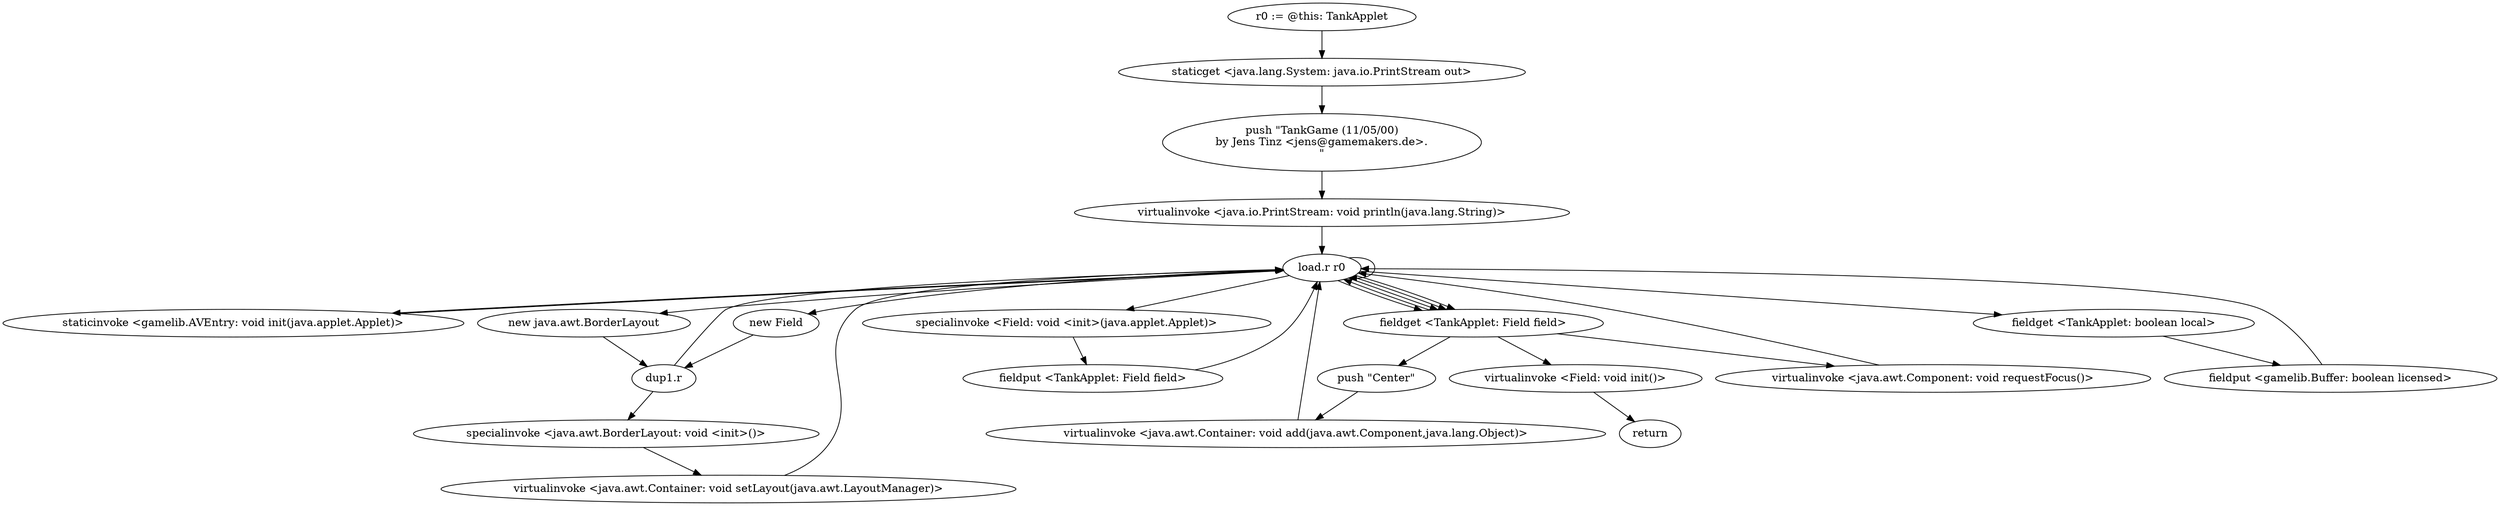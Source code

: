 digraph "" {
    "r0 := @this: TankApplet"
    "staticget <java.lang.System: java.io.PrintStream out>"
    "r0 := @this: TankApplet"->"staticget <java.lang.System: java.io.PrintStream out>";
    "push \"TankGame (11/05/00)\nby Jens Tinz <jens@gamemakers.de>.\n\""
    "staticget <java.lang.System: java.io.PrintStream out>"->"push \"TankGame (11/05/00)\nby Jens Tinz <jens@gamemakers.de>.\n\"";
    "virtualinvoke <java.io.PrintStream: void println(java.lang.String)>"
    "push \"TankGame (11/05/00)\nby Jens Tinz <jens@gamemakers.de>.\n\""->"virtualinvoke <java.io.PrintStream: void println(java.lang.String)>";
    "load.r r0"
    "virtualinvoke <java.io.PrintStream: void println(java.lang.String)>"->"load.r r0";
    "staticinvoke <gamelib.AVEntry: void init(java.applet.Applet)>"
    "load.r r0"->"staticinvoke <gamelib.AVEntry: void init(java.applet.Applet)>";
    "staticinvoke <gamelib.AVEntry: void init(java.applet.Applet)>"->"load.r r0";
    "new java.awt.BorderLayout"
    "load.r r0"->"new java.awt.BorderLayout";
    "dup1.r"
    "new java.awt.BorderLayout"->"dup1.r";
    "specialinvoke <java.awt.BorderLayout: void <init>()>"
    "dup1.r"->"specialinvoke <java.awt.BorderLayout: void <init>()>";
    "virtualinvoke <java.awt.Container: void setLayout(java.awt.LayoutManager)>"
    "specialinvoke <java.awt.BorderLayout: void <init>()>"->"virtualinvoke <java.awt.Container: void setLayout(java.awt.LayoutManager)>";
    "virtualinvoke <java.awt.Container: void setLayout(java.awt.LayoutManager)>"->"load.r r0";
    "new Field"
    "load.r r0"->"new Field";
    "new Field"->"dup1.r";
    "dup1.r"->"load.r r0";
    "specialinvoke <Field: void <init>(java.applet.Applet)>"
    "load.r r0"->"specialinvoke <Field: void <init>(java.applet.Applet)>";
    "fieldput <TankApplet: Field field>"
    "specialinvoke <Field: void <init>(java.applet.Applet)>"->"fieldput <TankApplet: Field field>";
    "fieldput <TankApplet: Field field>"->"load.r r0";
    "fieldget <TankApplet: Field field>"
    "load.r r0"->"fieldget <TankApplet: Field field>";
    "fieldget <TankApplet: Field field>"->"load.r r0";
    "fieldget <TankApplet: boolean local>"
    "load.r r0"->"fieldget <TankApplet: boolean local>";
    "fieldput <gamelib.Buffer: boolean licensed>"
    "fieldget <TankApplet: boolean local>"->"fieldput <gamelib.Buffer: boolean licensed>";
    "fieldput <gamelib.Buffer: boolean licensed>"->"load.r r0";
    "load.r r0"->"load.r r0";
    "load.r r0"->"fieldget <TankApplet: Field field>";
    "push \"Center\""
    "fieldget <TankApplet: Field field>"->"push \"Center\"";
    "virtualinvoke <java.awt.Container: void add(java.awt.Component,java.lang.Object)>"
    "push \"Center\""->"virtualinvoke <java.awt.Container: void add(java.awt.Component,java.lang.Object)>";
    "virtualinvoke <java.awt.Container: void add(java.awt.Component,java.lang.Object)>"->"load.r r0";
    "load.r r0"->"fieldget <TankApplet: Field field>";
    "virtualinvoke <java.awt.Component: void requestFocus()>"
    "fieldget <TankApplet: Field field>"->"virtualinvoke <java.awt.Component: void requestFocus()>";
    "virtualinvoke <java.awt.Component: void requestFocus()>"->"load.r r0";
    "load.r r0"->"fieldget <TankApplet: Field field>";
    "virtualinvoke <Field: void init()>"
    "fieldget <TankApplet: Field field>"->"virtualinvoke <Field: void init()>";
    "return"
    "virtualinvoke <Field: void init()>"->"return";
}
